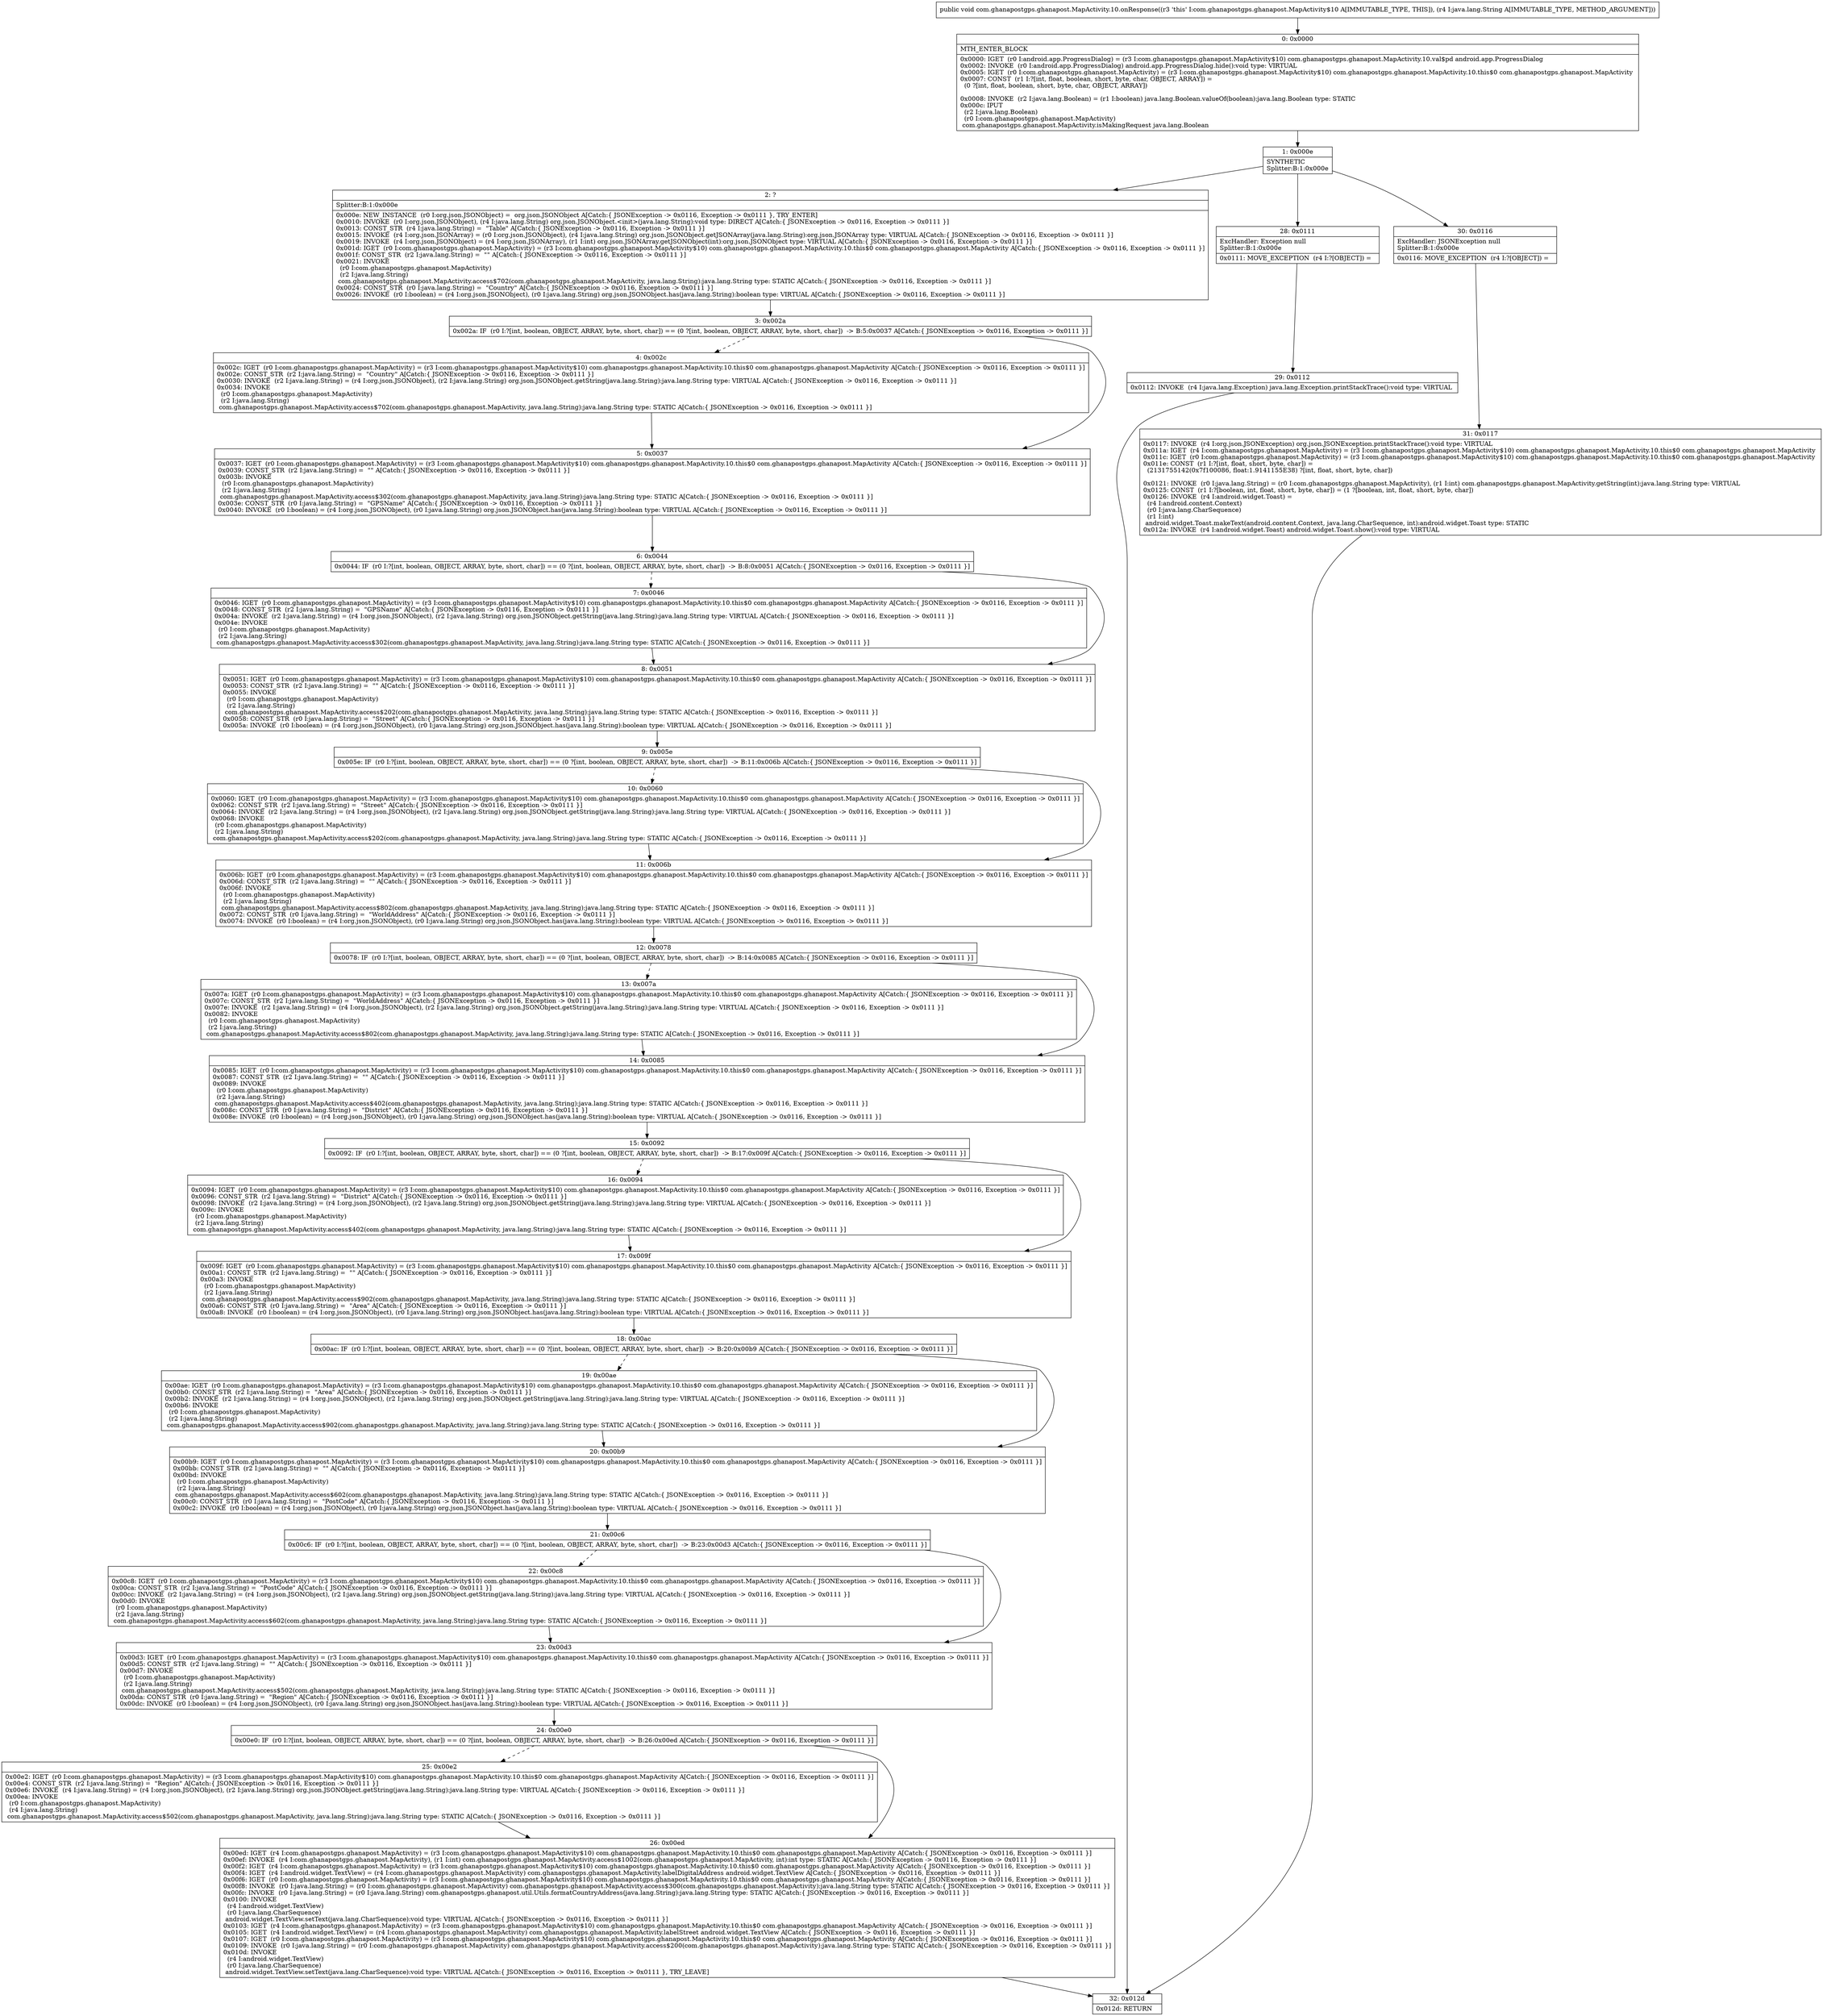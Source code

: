 digraph "CFG forcom.ghanapostgps.ghanapost.MapActivity.10.onResponse(Ljava\/lang\/String;)V" {
Node_0 [shape=record,label="{0\:\ 0x0000|MTH_ENTER_BLOCK\l|0x0000: IGET  (r0 I:android.app.ProgressDialog) = (r3 I:com.ghanapostgps.ghanapost.MapActivity$10) com.ghanapostgps.ghanapost.MapActivity.10.val$pd android.app.ProgressDialog \l0x0002: INVOKE  (r0 I:android.app.ProgressDialog) android.app.ProgressDialog.hide():void type: VIRTUAL \l0x0005: IGET  (r0 I:com.ghanapostgps.ghanapost.MapActivity) = (r3 I:com.ghanapostgps.ghanapost.MapActivity$10) com.ghanapostgps.ghanapost.MapActivity.10.this$0 com.ghanapostgps.ghanapost.MapActivity \l0x0007: CONST  (r1 I:?[int, float, boolean, short, byte, char, OBJECT, ARRAY]) = \l  (0 ?[int, float, boolean, short, byte, char, OBJECT, ARRAY])\l \l0x0008: INVOKE  (r2 I:java.lang.Boolean) = (r1 I:boolean) java.lang.Boolean.valueOf(boolean):java.lang.Boolean type: STATIC \l0x000c: IPUT  \l  (r2 I:java.lang.Boolean)\l  (r0 I:com.ghanapostgps.ghanapost.MapActivity)\l com.ghanapostgps.ghanapost.MapActivity.isMakingRequest java.lang.Boolean \l}"];
Node_1 [shape=record,label="{1\:\ 0x000e|SYNTHETIC\lSplitter:B:1:0x000e\l}"];
Node_2 [shape=record,label="{2\:\ ?|Splitter:B:1:0x000e\l|0x000e: NEW_INSTANCE  (r0 I:org.json.JSONObject) =  org.json.JSONObject A[Catch:\{ JSONException \-\> 0x0116, Exception \-\> 0x0111 \}, TRY_ENTER]\l0x0010: INVOKE  (r0 I:org.json.JSONObject), (r4 I:java.lang.String) org.json.JSONObject.\<init\>(java.lang.String):void type: DIRECT A[Catch:\{ JSONException \-\> 0x0116, Exception \-\> 0x0111 \}]\l0x0013: CONST_STR  (r4 I:java.lang.String) =  \"Table\" A[Catch:\{ JSONException \-\> 0x0116, Exception \-\> 0x0111 \}]\l0x0015: INVOKE  (r4 I:org.json.JSONArray) = (r0 I:org.json.JSONObject), (r4 I:java.lang.String) org.json.JSONObject.getJSONArray(java.lang.String):org.json.JSONArray type: VIRTUAL A[Catch:\{ JSONException \-\> 0x0116, Exception \-\> 0x0111 \}]\l0x0019: INVOKE  (r4 I:org.json.JSONObject) = (r4 I:org.json.JSONArray), (r1 I:int) org.json.JSONArray.getJSONObject(int):org.json.JSONObject type: VIRTUAL A[Catch:\{ JSONException \-\> 0x0116, Exception \-\> 0x0111 \}]\l0x001d: IGET  (r0 I:com.ghanapostgps.ghanapost.MapActivity) = (r3 I:com.ghanapostgps.ghanapost.MapActivity$10) com.ghanapostgps.ghanapost.MapActivity.10.this$0 com.ghanapostgps.ghanapost.MapActivity A[Catch:\{ JSONException \-\> 0x0116, Exception \-\> 0x0111 \}]\l0x001f: CONST_STR  (r2 I:java.lang.String) =  \"\" A[Catch:\{ JSONException \-\> 0x0116, Exception \-\> 0x0111 \}]\l0x0021: INVOKE  \l  (r0 I:com.ghanapostgps.ghanapost.MapActivity)\l  (r2 I:java.lang.String)\l com.ghanapostgps.ghanapost.MapActivity.access$702(com.ghanapostgps.ghanapost.MapActivity, java.lang.String):java.lang.String type: STATIC A[Catch:\{ JSONException \-\> 0x0116, Exception \-\> 0x0111 \}]\l0x0024: CONST_STR  (r0 I:java.lang.String) =  \"Country\" A[Catch:\{ JSONException \-\> 0x0116, Exception \-\> 0x0111 \}]\l0x0026: INVOKE  (r0 I:boolean) = (r4 I:org.json.JSONObject), (r0 I:java.lang.String) org.json.JSONObject.has(java.lang.String):boolean type: VIRTUAL A[Catch:\{ JSONException \-\> 0x0116, Exception \-\> 0x0111 \}]\l}"];
Node_3 [shape=record,label="{3\:\ 0x002a|0x002a: IF  (r0 I:?[int, boolean, OBJECT, ARRAY, byte, short, char]) == (0 ?[int, boolean, OBJECT, ARRAY, byte, short, char])  \-\> B:5:0x0037 A[Catch:\{ JSONException \-\> 0x0116, Exception \-\> 0x0111 \}]\l}"];
Node_4 [shape=record,label="{4\:\ 0x002c|0x002c: IGET  (r0 I:com.ghanapostgps.ghanapost.MapActivity) = (r3 I:com.ghanapostgps.ghanapost.MapActivity$10) com.ghanapostgps.ghanapost.MapActivity.10.this$0 com.ghanapostgps.ghanapost.MapActivity A[Catch:\{ JSONException \-\> 0x0116, Exception \-\> 0x0111 \}]\l0x002e: CONST_STR  (r2 I:java.lang.String) =  \"Country\" A[Catch:\{ JSONException \-\> 0x0116, Exception \-\> 0x0111 \}]\l0x0030: INVOKE  (r2 I:java.lang.String) = (r4 I:org.json.JSONObject), (r2 I:java.lang.String) org.json.JSONObject.getString(java.lang.String):java.lang.String type: VIRTUAL A[Catch:\{ JSONException \-\> 0x0116, Exception \-\> 0x0111 \}]\l0x0034: INVOKE  \l  (r0 I:com.ghanapostgps.ghanapost.MapActivity)\l  (r2 I:java.lang.String)\l com.ghanapostgps.ghanapost.MapActivity.access$702(com.ghanapostgps.ghanapost.MapActivity, java.lang.String):java.lang.String type: STATIC A[Catch:\{ JSONException \-\> 0x0116, Exception \-\> 0x0111 \}]\l}"];
Node_5 [shape=record,label="{5\:\ 0x0037|0x0037: IGET  (r0 I:com.ghanapostgps.ghanapost.MapActivity) = (r3 I:com.ghanapostgps.ghanapost.MapActivity$10) com.ghanapostgps.ghanapost.MapActivity.10.this$0 com.ghanapostgps.ghanapost.MapActivity A[Catch:\{ JSONException \-\> 0x0116, Exception \-\> 0x0111 \}]\l0x0039: CONST_STR  (r2 I:java.lang.String) =  \"\" A[Catch:\{ JSONException \-\> 0x0116, Exception \-\> 0x0111 \}]\l0x003b: INVOKE  \l  (r0 I:com.ghanapostgps.ghanapost.MapActivity)\l  (r2 I:java.lang.String)\l com.ghanapostgps.ghanapost.MapActivity.access$302(com.ghanapostgps.ghanapost.MapActivity, java.lang.String):java.lang.String type: STATIC A[Catch:\{ JSONException \-\> 0x0116, Exception \-\> 0x0111 \}]\l0x003e: CONST_STR  (r0 I:java.lang.String) =  \"GPSName\" A[Catch:\{ JSONException \-\> 0x0116, Exception \-\> 0x0111 \}]\l0x0040: INVOKE  (r0 I:boolean) = (r4 I:org.json.JSONObject), (r0 I:java.lang.String) org.json.JSONObject.has(java.lang.String):boolean type: VIRTUAL A[Catch:\{ JSONException \-\> 0x0116, Exception \-\> 0x0111 \}]\l}"];
Node_6 [shape=record,label="{6\:\ 0x0044|0x0044: IF  (r0 I:?[int, boolean, OBJECT, ARRAY, byte, short, char]) == (0 ?[int, boolean, OBJECT, ARRAY, byte, short, char])  \-\> B:8:0x0051 A[Catch:\{ JSONException \-\> 0x0116, Exception \-\> 0x0111 \}]\l}"];
Node_7 [shape=record,label="{7\:\ 0x0046|0x0046: IGET  (r0 I:com.ghanapostgps.ghanapost.MapActivity) = (r3 I:com.ghanapostgps.ghanapost.MapActivity$10) com.ghanapostgps.ghanapost.MapActivity.10.this$0 com.ghanapostgps.ghanapost.MapActivity A[Catch:\{ JSONException \-\> 0x0116, Exception \-\> 0x0111 \}]\l0x0048: CONST_STR  (r2 I:java.lang.String) =  \"GPSName\" A[Catch:\{ JSONException \-\> 0x0116, Exception \-\> 0x0111 \}]\l0x004a: INVOKE  (r2 I:java.lang.String) = (r4 I:org.json.JSONObject), (r2 I:java.lang.String) org.json.JSONObject.getString(java.lang.String):java.lang.String type: VIRTUAL A[Catch:\{ JSONException \-\> 0x0116, Exception \-\> 0x0111 \}]\l0x004e: INVOKE  \l  (r0 I:com.ghanapostgps.ghanapost.MapActivity)\l  (r2 I:java.lang.String)\l com.ghanapostgps.ghanapost.MapActivity.access$302(com.ghanapostgps.ghanapost.MapActivity, java.lang.String):java.lang.String type: STATIC A[Catch:\{ JSONException \-\> 0x0116, Exception \-\> 0x0111 \}]\l}"];
Node_8 [shape=record,label="{8\:\ 0x0051|0x0051: IGET  (r0 I:com.ghanapostgps.ghanapost.MapActivity) = (r3 I:com.ghanapostgps.ghanapost.MapActivity$10) com.ghanapostgps.ghanapost.MapActivity.10.this$0 com.ghanapostgps.ghanapost.MapActivity A[Catch:\{ JSONException \-\> 0x0116, Exception \-\> 0x0111 \}]\l0x0053: CONST_STR  (r2 I:java.lang.String) =  \"\" A[Catch:\{ JSONException \-\> 0x0116, Exception \-\> 0x0111 \}]\l0x0055: INVOKE  \l  (r0 I:com.ghanapostgps.ghanapost.MapActivity)\l  (r2 I:java.lang.String)\l com.ghanapostgps.ghanapost.MapActivity.access$202(com.ghanapostgps.ghanapost.MapActivity, java.lang.String):java.lang.String type: STATIC A[Catch:\{ JSONException \-\> 0x0116, Exception \-\> 0x0111 \}]\l0x0058: CONST_STR  (r0 I:java.lang.String) =  \"Street\" A[Catch:\{ JSONException \-\> 0x0116, Exception \-\> 0x0111 \}]\l0x005a: INVOKE  (r0 I:boolean) = (r4 I:org.json.JSONObject), (r0 I:java.lang.String) org.json.JSONObject.has(java.lang.String):boolean type: VIRTUAL A[Catch:\{ JSONException \-\> 0x0116, Exception \-\> 0x0111 \}]\l}"];
Node_9 [shape=record,label="{9\:\ 0x005e|0x005e: IF  (r0 I:?[int, boolean, OBJECT, ARRAY, byte, short, char]) == (0 ?[int, boolean, OBJECT, ARRAY, byte, short, char])  \-\> B:11:0x006b A[Catch:\{ JSONException \-\> 0x0116, Exception \-\> 0x0111 \}]\l}"];
Node_10 [shape=record,label="{10\:\ 0x0060|0x0060: IGET  (r0 I:com.ghanapostgps.ghanapost.MapActivity) = (r3 I:com.ghanapostgps.ghanapost.MapActivity$10) com.ghanapostgps.ghanapost.MapActivity.10.this$0 com.ghanapostgps.ghanapost.MapActivity A[Catch:\{ JSONException \-\> 0x0116, Exception \-\> 0x0111 \}]\l0x0062: CONST_STR  (r2 I:java.lang.String) =  \"Street\" A[Catch:\{ JSONException \-\> 0x0116, Exception \-\> 0x0111 \}]\l0x0064: INVOKE  (r2 I:java.lang.String) = (r4 I:org.json.JSONObject), (r2 I:java.lang.String) org.json.JSONObject.getString(java.lang.String):java.lang.String type: VIRTUAL A[Catch:\{ JSONException \-\> 0x0116, Exception \-\> 0x0111 \}]\l0x0068: INVOKE  \l  (r0 I:com.ghanapostgps.ghanapost.MapActivity)\l  (r2 I:java.lang.String)\l com.ghanapostgps.ghanapost.MapActivity.access$202(com.ghanapostgps.ghanapost.MapActivity, java.lang.String):java.lang.String type: STATIC A[Catch:\{ JSONException \-\> 0x0116, Exception \-\> 0x0111 \}]\l}"];
Node_11 [shape=record,label="{11\:\ 0x006b|0x006b: IGET  (r0 I:com.ghanapostgps.ghanapost.MapActivity) = (r3 I:com.ghanapostgps.ghanapost.MapActivity$10) com.ghanapostgps.ghanapost.MapActivity.10.this$0 com.ghanapostgps.ghanapost.MapActivity A[Catch:\{ JSONException \-\> 0x0116, Exception \-\> 0x0111 \}]\l0x006d: CONST_STR  (r2 I:java.lang.String) =  \"\" A[Catch:\{ JSONException \-\> 0x0116, Exception \-\> 0x0111 \}]\l0x006f: INVOKE  \l  (r0 I:com.ghanapostgps.ghanapost.MapActivity)\l  (r2 I:java.lang.String)\l com.ghanapostgps.ghanapost.MapActivity.access$802(com.ghanapostgps.ghanapost.MapActivity, java.lang.String):java.lang.String type: STATIC A[Catch:\{ JSONException \-\> 0x0116, Exception \-\> 0x0111 \}]\l0x0072: CONST_STR  (r0 I:java.lang.String) =  \"WorldAddress\" A[Catch:\{ JSONException \-\> 0x0116, Exception \-\> 0x0111 \}]\l0x0074: INVOKE  (r0 I:boolean) = (r4 I:org.json.JSONObject), (r0 I:java.lang.String) org.json.JSONObject.has(java.lang.String):boolean type: VIRTUAL A[Catch:\{ JSONException \-\> 0x0116, Exception \-\> 0x0111 \}]\l}"];
Node_12 [shape=record,label="{12\:\ 0x0078|0x0078: IF  (r0 I:?[int, boolean, OBJECT, ARRAY, byte, short, char]) == (0 ?[int, boolean, OBJECT, ARRAY, byte, short, char])  \-\> B:14:0x0085 A[Catch:\{ JSONException \-\> 0x0116, Exception \-\> 0x0111 \}]\l}"];
Node_13 [shape=record,label="{13\:\ 0x007a|0x007a: IGET  (r0 I:com.ghanapostgps.ghanapost.MapActivity) = (r3 I:com.ghanapostgps.ghanapost.MapActivity$10) com.ghanapostgps.ghanapost.MapActivity.10.this$0 com.ghanapostgps.ghanapost.MapActivity A[Catch:\{ JSONException \-\> 0x0116, Exception \-\> 0x0111 \}]\l0x007c: CONST_STR  (r2 I:java.lang.String) =  \"WorldAddress\" A[Catch:\{ JSONException \-\> 0x0116, Exception \-\> 0x0111 \}]\l0x007e: INVOKE  (r2 I:java.lang.String) = (r4 I:org.json.JSONObject), (r2 I:java.lang.String) org.json.JSONObject.getString(java.lang.String):java.lang.String type: VIRTUAL A[Catch:\{ JSONException \-\> 0x0116, Exception \-\> 0x0111 \}]\l0x0082: INVOKE  \l  (r0 I:com.ghanapostgps.ghanapost.MapActivity)\l  (r2 I:java.lang.String)\l com.ghanapostgps.ghanapost.MapActivity.access$802(com.ghanapostgps.ghanapost.MapActivity, java.lang.String):java.lang.String type: STATIC A[Catch:\{ JSONException \-\> 0x0116, Exception \-\> 0x0111 \}]\l}"];
Node_14 [shape=record,label="{14\:\ 0x0085|0x0085: IGET  (r0 I:com.ghanapostgps.ghanapost.MapActivity) = (r3 I:com.ghanapostgps.ghanapost.MapActivity$10) com.ghanapostgps.ghanapost.MapActivity.10.this$0 com.ghanapostgps.ghanapost.MapActivity A[Catch:\{ JSONException \-\> 0x0116, Exception \-\> 0x0111 \}]\l0x0087: CONST_STR  (r2 I:java.lang.String) =  \"\" A[Catch:\{ JSONException \-\> 0x0116, Exception \-\> 0x0111 \}]\l0x0089: INVOKE  \l  (r0 I:com.ghanapostgps.ghanapost.MapActivity)\l  (r2 I:java.lang.String)\l com.ghanapostgps.ghanapost.MapActivity.access$402(com.ghanapostgps.ghanapost.MapActivity, java.lang.String):java.lang.String type: STATIC A[Catch:\{ JSONException \-\> 0x0116, Exception \-\> 0x0111 \}]\l0x008c: CONST_STR  (r0 I:java.lang.String) =  \"District\" A[Catch:\{ JSONException \-\> 0x0116, Exception \-\> 0x0111 \}]\l0x008e: INVOKE  (r0 I:boolean) = (r4 I:org.json.JSONObject), (r0 I:java.lang.String) org.json.JSONObject.has(java.lang.String):boolean type: VIRTUAL A[Catch:\{ JSONException \-\> 0x0116, Exception \-\> 0x0111 \}]\l}"];
Node_15 [shape=record,label="{15\:\ 0x0092|0x0092: IF  (r0 I:?[int, boolean, OBJECT, ARRAY, byte, short, char]) == (0 ?[int, boolean, OBJECT, ARRAY, byte, short, char])  \-\> B:17:0x009f A[Catch:\{ JSONException \-\> 0x0116, Exception \-\> 0x0111 \}]\l}"];
Node_16 [shape=record,label="{16\:\ 0x0094|0x0094: IGET  (r0 I:com.ghanapostgps.ghanapost.MapActivity) = (r3 I:com.ghanapostgps.ghanapost.MapActivity$10) com.ghanapostgps.ghanapost.MapActivity.10.this$0 com.ghanapostgps.ghanapost.MapActivity A[Catch:\{ JSONException \-\> 0x0116, Exception \-\> 0x0111 \}]\l0x0096: CONST_STR  (r2 I:java.lang.String) =  \"District\" A[Catch:\{ JSONException \-\> 0x0116, Exception \-\> 0x0111 \}]\l0x0098: INVOKE  (r2 I:java.lang.String) = (r4 I:org.json.JSONObject), (r2 I:java.lang.String) org.json.JSONObject.getString(java.lang.String):java.lang.String type: VIRTUAL A[Catch:\{ JSONException \-\> 0x0116, Exception \-\> 0x0111 \}]\l0x009c: INVOKE  \l  (r0 I:com.ghanapostgps.ghanapost.MapActivity)\l  (r2 I:java.lang.String)\l com.ghanapostgps.ghanapost.MapActivity.access$402(com.ghanapostgps.ghanapost.MapActivity, java.lang.String):java.lang.String type: STATIC A[Catch:\{ JSONException \-\> 0x0116, Exception \-\> 0x0111 \}]\l}"];
Node_17 [shape=record,label="{17\:\ 0x009f|0x009f: IGET  (r0 I:com.ghanapostgps.ghanapost.MapActivity) = (r3 I:com.ghanapostgps.ghanapost.MapActivity$10) com.ghanapostgps.ghanapost.MapActivity.10.this$0 com.ghanapostgps.ghanapost.MapActivity A[Catch:\{ JSONException \-\> 0x0116, Exception \-\> 0x0111 \}]\l0x00a1: CONST_STR  (r2 I:java.lang.String) =  \"\" A[Catch:\{ JSONException \-\> 0x0116, Exception \-\> 0x0111 \}]\l0x00a3: INVOKE  \l  (r0 I:com.ghanapostgps.ghanapost.MapActivity)\l  (r2 I:java.lang.String)\l com.ghanapostgps.ghanapost.MapActivity.access$902(com.ghanapostgps.ghanapost.MapActivity, java.lang.String):java.lang.String type: STATIC A[Catch:\{ JSONException \-\> 0x0116, Exception \-\> 0x0111 \}]\l0x00a6: CONST_STR  (r0 I:java.lang.String) =  \"Area\" A[Catch:\{ JSONException \-\> 0x0116, Exception \-\> 0x0111 \}]\l0x00a8: INVOKE  (r0 I:boolean) = (r4 I:org.json.JSONObject), (r0 I:java.lang.String) org.json.JSONObject.has(java.lang.String):boolean type: VIRTUAL A[Catch:\{ JSONException \-\> 0x0116, Exception \-\> 0x0111 \}]\l}"];
Node_18 [shape=record,label="{18\:\ 0x00ac|0x00ac: IF  (r0 I:?[int, boolean, OBJECT, ARRAY, byte, short, char]) == (0 ?[int, boolean, OBJECT, ARRAY, byte, short, char])  \-\> B:20:0x00b9 A[Catch:\{ JSONException \-\> 0x0116, Exception \-\> 0x0111 \}]\l}"];
Node_19 [shape=record,label="{19\:\ 0x00ae|0x00ae: IGET  (r0 I:com.ghanapostgps.ghanapost.MapActivity) = (r3 I:com.ghanapostgps.ghanapost.MapActivity$10) com.ghanapostgps.ghanapost.MapActivity.10.this$0 com.ghanapostgps.ghanapost.MapActivity A[Catch:\{ JSONException \-\> 0x0116, Exception \-\> 0x0111 \}]\l0x00b0: CONST_STR  (r2 I:java.lang.String) =  \"Area\" A[Catch:\{ JSONException \-\> 0x0116, Exception \-\> 0x0111 \}]\l0x00b2: INVOKE  (r2 I:java.lang.String) = (r4 I:org.json.JSONObject), (r2 I:java.lang.String) org.json.JSONObject.getString(java.lang.String):java.lang.String type: VIRTUAL A[Catch:\{ JSONException \-\> 0x0116, Exception \-\> 0x0111 \}]\l0x00b6: INVOKE  \l  (r0 I:com.ghanapostgps.ghanapost.MapActivity)\l  (r2 I:java.lang.String)\l com.ghanapostgps.ghanapost.MapActivity.access$902(com.ghanapostgps.ghanapost.MapActivity, java.lang.String):java.lang.String type: STATIC A[Catch:\{ JSONException \-\> 0x0116, Exception \-\> 0x0111 \}]\l}"];
Node_20 [shape=record,label="{20\:\ 0x00b9|0x00b9: IGET  (r0 I:com.ghanapostgps.ghanapost.MapActivity) = (r3 I:com.ghanapostgps.ghanapost.MapActivity$10) com.ghanapostgps.ghanapost.MapActivity.10.this$0 com.ghanapostgps.ghanapost.MapActivity A[Catch:\{ JSONException \-\> 0x0116, Exception \-\> 0x0111 \}]\l0x00bb: CONST_STR  (r2 I:java.lang.String) =  \"\" A[Catch:\{ JSONException \-\> 0x0116, Exception \-\> 0x0111 \}]\l0x00bd: INVOKE  \l  (r0 I:com.ghanapostgps.ghanapost.MapActivity)\l  (r2 I:java.lang.String)\l com.ghanapostgps.ghanapost.MapActivity.access$602(com.ghanapostgps.ghanapost.MapActivity, java.lang.String):java.lang.String type: STATIC A[Catch:\{ JSONException \-\> 0x0116, Exception \-\> 0x0111 \}]\l0x00c0: CONST_STR  (r0 I:java.lang.String) =  \"PostCode\" A[Catch:\{ JSONException \-\> 0x0116, Exception \-\> 0x0111 \}]\l0x00c2: INVOKE  (r0 I:boolean) = (r4 I:org.json.JSONObject), (r0 I:java.lang.String) org.json.JSONObject.has(java.lang.String):boolean type: VIRTUAL A[Catch:\{ JSONException \-\> 0x0116, Exception \-\> 0x0111 \}]\l}"];
Node_21 [shape=record,label="{21\:\ 0x00c6|0x00c6: IF  (r0 I:?[int, boolean, OBJECT, ARRAY, byte, short, char]) == (0 ?[int, boolean, OBJECT, ARRAY, byte, short, char])  \-\> B:23:0x00d3 A[Catch:\{ JSONException \-\> 0x0116, Exception \-\> 0x0111 \}]\l}"];
Node_22 [shape=record,label="{22\:\ 0x00c8|0x00c8: IGET  (r0 I:com.ghanapostgps.ghanapost.MapActivity) = (r3 I:com.ghanapostgps.ghanapost.MapActivity$10) com.ghanapostgps.ghanapost.MapActivity.10.this$0 com.ghanapostgps.ghanapost.MapActivity A[Catch:\{ JSONException \-\> 0x0116, Exception \-\> 0x0111 \}]\l0x00ca: CONST_STR  (r2 I:java.lang.String) =  \"PostCode\" A[Catch:\{ JSONException \-\> 0x0116, Exception \-\> 0x0111 \}]\l0x00cc: INVOKE  (r2 I:java.lang.String) = (r4 I:org.json.JSONObject), (r2 I:java.lang.String) org.json.JSONObject.getString(java.lang.String):java.lang.String type: VIRTUAL A[Catch:\{ JSONException \-\> 0x0116, Exception \-\> 0x0111 \}]\l0x00d0: INVOKE  \l  (r0 I:com.ghanapostgps.ghanapost.MapActivity)\l  (r2 I:java.lang.String)\l com.ghanapostgps.ghanapost.MapActivity.access$602(com.ghanapostgps.ghanapost.MapActivity, java.lang.String):java.lang.String type: STATIC A[Catch:\{ JSONException \-\> 0x0116, Exception \-\> 0x0111 \}]\l}"];
Node_23 [shape=record,label="{23\:\ 0x00d3|0x00d3: IGET  (r0 I:com.ghanapostgps.ghanapost.MapActivity) = (r3 I:com.ghanapostgps.ghanapost.MapActivity$10) com.ghanapostgps.ghanapost.MapActivity.10.this$0 com.ghanapostgps.ghanapost.MapActivity A[Catch:\{ JSONException \-\> 0x0116, Exception \-\> 0x0111 \}]\l0x00d5: CONST_STR  (r2 I:java.lang.String) =  \"\" A[Catch:\{ JSONException \-\> 0x0116, Exception \-\> 0x0111 \}]\l0x00d7: INVOKE  \l  (r0 I:com.ghanapostgps.ghanapost.MapActivity)\l  (r2 I:java.lang.String)\l com.ghanapostgps.ghanapost.MapActivity.access$502(com.ghanapostgps.ghanapost.MapActivity, java.lang.String):java.lang.String type: STATIC A[Catch:\{ JSONException \-\> 0x0116, Exception \-\> 0x0111 \}]\l0x00da: CONST_STR  (r0 I:java.lang.String) =  \"Region\" A[Catch:\{ JSONException \-\> 0x0116, Exception \-\> 0x0111 \}]\l0x00dc: INVOKE  (r0 I:boolean) = (r4 I:org.json.JSONObject), (r0 I:java.lang.String) org.json.JSONObject.has(java.lang.String):boolean type: VIRTUAL A[Catch:\{ JSONException \-\> 0x0116, Exception \-\> 0x0111 \}]\l}"];
Node_24 [shape=record,label="{24\:\ 0x00e0|0x00e0: IF  (r0 I:?[int, boolean, OBJECT, ARRAY, byte, short, char]) == (0 ?[int, boolean, OBJECT, ARRAY, byte, short, char])  \-\> B:26:0x00ed A[Catch:\{ JSONException \-\> 0x0116, Exception \-\> 0x0111 \}]\l}"];
Node_25 [shape=record,label="{25\:\ 0x00e2|0x00e2: IGET  (r0 I:com.ghanapostgps.ghanapost.MapActivity) = (r3 I:com.ghanapostgps.ghanapost.MapActivity$10) com.ghanapostgps.ghanapost.MapActivity.10.this$0 com.ghanapostgps.ghanapost.MapActivity A[Catch:\{ JSONException \-\> 0x0116, Exception \-\> 0x0111 \}]\l0x00e4: CONST_STR  (r2 I:java.lang.String) =  \"Region\" A[Catch:\{ JSONException \-\> 0x0116, Exception \-\> 0x0111 \}]\l0x00e6: INVOKE  (r4 I:java.lang.String) = (r4 I:org.json.JSONObject), (r2 I:java.lang.String) org.json.JSONObject.getString(java.lang.String):java.lang.String type: VIRTUAL A[Catch:\{ JSONException \-\> 0x0116, Exception \-\> 0x0111 \}]\l0x00ea: INVOKE  \l  (r0 I:com.ghanapostgps.ghanapost.MapActivity)\l  (r4 I:java.lang.String)\l com.ghanapostgps.ghanapost.MapActivity.access$502(com.ghanapostgps.ghanapost.MapActivity, java.lang.String):java.lang.String type: STATIC A[Catch:\{ JSONException \-\> 0x0116, Exception \-\> 0x0111 \}]\l}"];
Node_26 [shape=record,label="{26\:\ 0x00ed|0x00ed: IGET  (r4 I:com.ghanapostgps.ghanapost.MapActivity) = (r3 I:com.ghanapostgps.ghanapost.MapActivity$10) com.ghanapostgps.ghanapost.MapActivity.10.this$0 com.ghanapostgps.ghanapost.MapActivity A[Catch:\{ JSONException \-\> 0x0116, Exception \-\> 0x0111 \}]\l0x00ef: INVOKE  (r4 I:com.ghanapostgps.ghanapost.MapActivity), (r1 I:int) com.ghanapostgps.ghanapost.MapActivity.access$1002(com.ghanapostgps.ghanapost.MapActivity, int):int type: STATIC A[Catch:\{ JSONException \-\> 0x0116, Exception \-\> 0x0111 \}]\l0x00f2: IGET  (r4 I:com.ghanapostgps.ghanapost.MapActivity) = (r3 I:com.ghanapostgps.ghanapost.MapActivity$10) com.ghanapostgps.ghanapost.MapActivity.10.this$0 com.ghanapostgps.ghanapost.MapActivity A[Catch:\{ JSONException \-\> 0x0116, Exception \-\> 0x0111 \}]\l0x00f4: IGET  (r4 I:android.widget.TextView) = (r4 I:com.ghanapostgps.ghanapost.MapActivity) com.ghanapostgps.ghanapost.MapActivity.labelDigitalAddress android.widget.TextView A[Catch:\{ JSONException \-\> 0x0116, Exception \-\> 0x0111 \}]\l0x00f6: IGET  (r0 I:com.ghanapostgps.ghanapost.MapActivity) = (r3 I:com.ghanapostgps.ghanapost.MapActivity$10) com.ghanapostgps.ghanapost.MapActivity.10.this$0 com.ghanapostgps.ghanapost.MapActivity A[Catch:\{ JSONException \-\> 0x0116, Exception \-\> 0x0111 \}]\l0x00f8: INVOKE  (r0 I:java.lang.String) = (r0 I:com.ghanapostgps.ghanapost.MapActivity) com.ghanapostgps.ghanapost.MapActivity.access$300(com.ghanapostgps.ghanapost.MapActivity):java.lang.String type: STATIC A[Catch:\{ JSONException \-\> 0x0116, Exception \-\> 0x0111 \}]\l0x00fc: INVOKE  (r0 I:java.lang.String) = (r0 I:java.lang.String) com.ghanapostgps.ghanapost.util.Utils.formatCountryAddress(java.lang.String):java.lang.String type: STATIC A[Catch:\{ JSONException \-\> 0x0116, Exception \-\> 0x0111 \}]\l0x0100: INVOKE  \l  (r4 I:android.widget.TextView)\l  (r0 I:java.lang.CharSequence)\l android.widget.TextView.setText(java.lang.CharSequence):void type: VIRTUAL A[Catch:\{ JSONException \-\> 0x0116, Exception \-\> 0x0111 \}]\l0x0103: IGET  (r4 I:com.ghanapostgps.ghanapost.MapActivity) = (r3 I:com.ghanapostgps.ghanapost.MapActivity$10) com.ghanapostgps.ghanapost.MapActivity.10.this$0 com.ghanapostgps.ghanapost.MapActivity A[Catch:\{ JSONException \-\> 0x0116, Exception \-\> 0x0111 \}]\l0x0105: IGET  (r4 I:android.widget.TextView) = (r4 I:com.ghanapostgps.ghanapost.MapActivity) com.ghanapostgps.ghanapost.MapActivity.labelStreet android.widget.TextView A[Catch:\{ JSONException \-\> 0x0116, Exception \-\> 0x0111 \}]\l0x0107: IGET  (r0 I:com.ghanapostgps.ghanapost.MapActivity) = (r3 I:com.ghanapostgps.ghanapost.MapActivity$10) com.ghanapostgps.ghanapost.MapActivity.10.this$0 com.ghanapostgps.ghanapost.MapActivity A[Catch:\{ JSONException \-\> 0x0116, Exception \-\> 0x0111 \}]\l0x0109: INVOKE  (r0 I:java.lang.String) = (r0 I:com.ghanapostgps.ghanapost.MapActivity) com.ghanapostgps.ghanapost.MapActivity.access$200(com.ghanapostgps.ghanapost.MapActivity):java.lang.String type: STATIC A[Catch:\{ JSONException \-\> 0x0116, Exception \-\> 0x0111 \}]\l0x010d: INVOKE  \l  (r4 I:android.widget.TextView)\l  (r0 I:java.lang.CharSequence)\l android.widget.TextView.setText(java.lang.CharSequence):void type: VIRTUAL A[Catch:\{ JSONException \-\> 0x0116, Exception \-\> 0x0111 \}, TRY_LEAVE]\l}"];
Node_28 [shape=record,label="{28\:\ 0x0111|ExcHandler: Exception null\lSplitter:B:1:0x000e\l|0x0111: MOVE_EXCEPTION  (r4 I:?[OBJECT]) =  \l}"];
Node_29 [shape=record,label="{29\:\ 0x0112|0x0112: INVOKE  (r4 I:java.lang.Exception) java.lang.Exception.printStackTrace():void type: VIRTUAL \l}"];
Node_30 [shape=record,label="{30\:\ 0x0116|ExcHandler: JSONException null\lSplitter:B:1:0x000e\l|0x0116: MOVE_EXCEPTION  (r4 I:?[OBJECT]) =  \l}"];
Node_31 [shape=record,label="{31\:\ 0x0117|0x0117: INVOKE  (r4 I:org.json.JSONException) org.json.JSONException.printStackTrace():void type: VIRTUAL \l0x011a: IGET  (r4 I:com.ghanapostgps.ghanapost.MapActivity) = (r3 I:com.ghanapostgps.ghanapost.MapActivity$10) com.ghanapostgps.ghanapost.MapActivity.10.this$0 com.ghanapostgps.ghanapost.MapActivity \l0x011c: IGET  (r0 I:com.ghanapostgps.ghanapost.MapActivity) = (r3 I:com.ghanapostgps.ghanapost.MapActivity$10) com.ghanapostgps.ghanapost.MapActivity.10.this$0 com.ghanapostgps.ghanapost.MapActivity \l0x011e: CONST  (r1 I:?[int, float, short, byte, char]) = \l  (2131755142(0x7f100086, float:1.9141155E38) ?[int, float, short, byte, char])\l \l0x0121: INVOKE  (r0 I:java.lang.String) = (r0 I:com.ghanapostgps.ghanapost.MapActivity), (r1 I:int) com.ghanapostgps.ghanapost.MapActivity.getString(int):java.lang.String type: VIRTUAL \l0x0125: CONST  (r1 I:?[boolean, int, float, short, byte, char]) = (1 ?[boolean, int, float, short, byte, char]) \l0x0126: INVOKE  (r4 I:android.widget.Toast) = \l  (r4 I:android.content.Context)\l  (r0 I:java.lang.CharSequence)\l  (r1 I:int)\l android.widget.Toast.makeText(android.content.Context, java.lang.CharSequence, int):android.widget.Toast type: STATIC \l0x012a: INVOKE  (r4 I:android.widget.Toast) android.widget.Toast.show():void type: VIRTUAL \l}"];
Node_32 [shape=record,label="{32\:\ 0x012d|0x012d: RETURN   \l}"];
MethodNode[shape=record,label="{public void com.ghanapostgps.ghanapost.MapActivity.10.onResponse((r3 'this' I:com.ghanapostgps.ghanapost.MapActivity$10 A[IMMUTABLE_TYPE, THIS]), (r4 I:java.lang.String A[IMMUTABLE_TYPE, METHOD_ARGUMENT])) }"];
MethodNode -> Node_0;
Node_0 -> Node_1;
Node_1 -> Node_2;
Node_1 -> Node_30;
Node_1 -> Node_28;
Node_2 -> Node_3;
Node_3 -> Node_4[style=dashed];
Node_3 -> Node_5;
Node_4 -> Node_5;
Node_5 -> Node_6;
Node_6 -> Node_7[style=dashed];
Node_6 -> Node_8;
Node_7 -> Node_8;
Node_8 -> Node_9;
Node_9 -> Node_10[style=dashed];
Node_9 -> Node_11;
Node_10 -> Node_11;
Node_11 -> Node_12;
Node_12 -> Node_13[style=dashed];
Node_12 -> Node_14;
Node_13 -> Node_14;
Node_14 -> Node_15;
Node_15 -> Node_16[style=dashed];
Node_15 -> Node_17;
Node_16 -> Node_17;
Node_17 -> Node_18;
Node_18 -> Node_19[style=dashed];
Node_18 -> Node_20;
Node_19 -> Node_20;
Node_20 -> Node_21;
Node_21 -> Node_22[style=dashed];
Node_21 -> Node_23;
Node_22 -> Node_23;
Node_23 -> Node_24;
Node_24 -> Node_25[style=dashed];
Node_24 -> Node_26;
Node_25 -> Node_26;
Node_26 -> Node_32;
Node_28 -> Node_29;
Node_29 -> Node_32;
Node_30 -> Node_31;
Node_31 -> Node_32;
}

